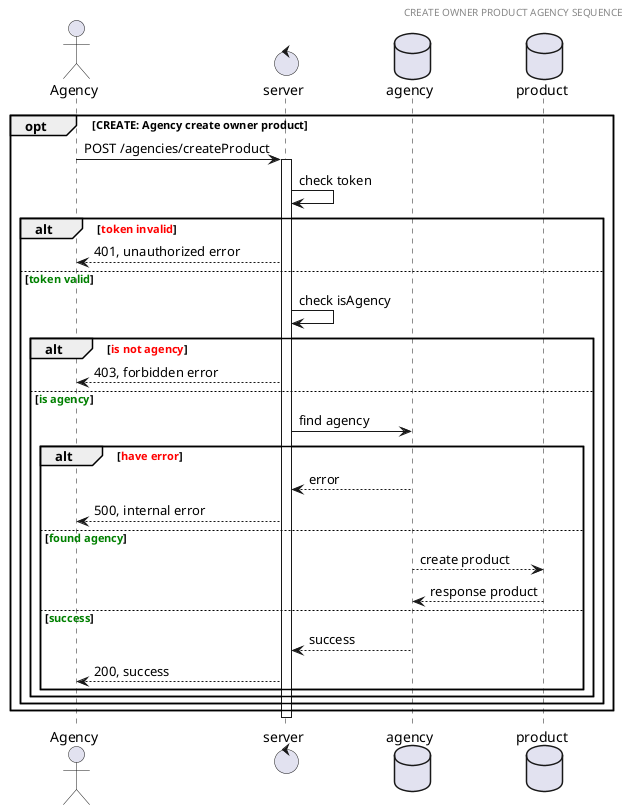 @startuml create owner product agency sequence

header CREATE OWNER PRODUCT AGENCY SEQUENCE
actor Agency 
control server
database agency
database product

opt CREATE: Agency create owner product
  Agency -> server: POST /agencies/createProduct
  activate server
  server -> server: check token
  alt <font color=red>token invalid</font>
    server --> Agency: 401, unauthorized error
  else <font color=green>token valid</font>
    server -> server: check isAgency
    alt <font color=red>is not agency</font>
      server --> Agency: 403, forbidden error
    else <font color=green>is agency</font>
      server -> agency: find agency
      alt <font color=red>have error</font>
        agency --> server: error
        server --> Agency: 500, internal error
      else <font color=green>found agency</font>
        agency --> product: create product
          product --> agency: response product
      else <font color=green>success</font>
          agency --> server: success
          server --> Agency: 200, success
        end
      end
    end
  end
    deactivate server


@enduml
